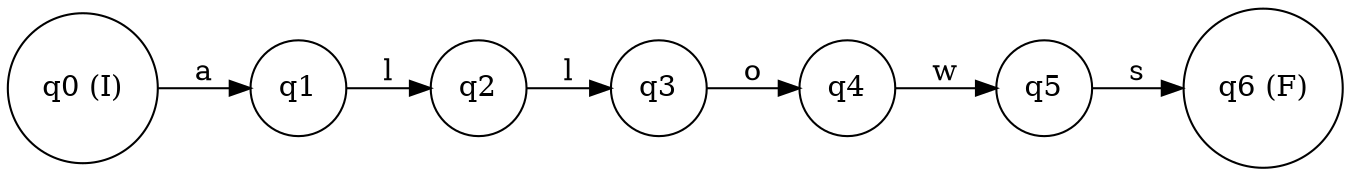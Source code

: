 digraph finite_state_machine {
rankdir=LR;
node [shape = circle];
q0 [label="q0 (I)"];
q1 [label="q1"];
q2 [label="q2"];
q3 [label="q3"];
q4 [label="q4"];
q5 [label="q5"];
q6 [label="q6 (F)"];
q0 -> q1 [label="a"];
q1 -> q2 [label="l"];
q2 -> q3 [label="l"];
q3 -> q4 [label="o"];
q4 -> q5 [label="w"];
q5 -> q6 [label="s"];
}